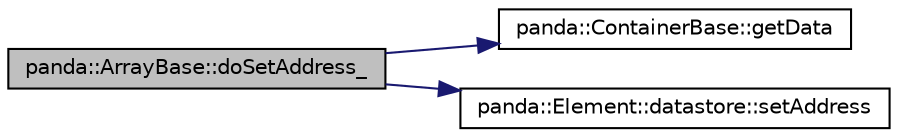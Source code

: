 digraph G
{
  edge [fontname="Helvetica",fontsize="10",labelfontname="Helvetica",labelfontsize="10"];
  node [fontname="Helvetica",fontsize="10",shape=record];
  rankdir=LR;
  Node1 [label="panda::ArrayBase::doSetAddress_",height=0.2,width=0.4,color="black", fillcolor="grey75", style="filled" fontcolor="black"];
  Node1 -> Node2 [color="midnightblue",fontsize="10",style="solid"];
  Node2 [label="panda::ContainerBase::getData",height=0.2,width=0.4,color="black", fillcolor="white", style="filled",URL="$classpanda_1_1ContainerBase.html#adbb8e159edc835222dc6485291d3830d"];
  Node1 -> Node3 [color="midnightblue",fontsize="10",style="solid"];
  Node3 [label="panda::Element::datastore::setAddress",height=0.2,width=0.4,color="black", fillcolor="white", style="filled",URL="$structpanda_1_1Element_1_1datastore.html#a1b81da47e4af670a88db7d1d7fbd0875"];
}
